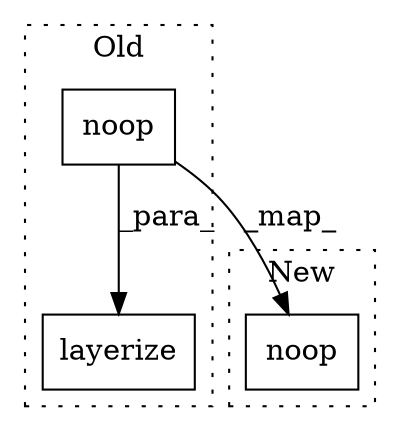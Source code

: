 digraph G {
subgraph cluster0 {
1 [label="noop" a="32" s="2099,2117" l="5,1" shape="box"];
3 [label="layerize" a="32" s="2090,2118" l="9,1" shape="box"];
label = "Old";
style="dotted";
}
subgraph cluster1 {
2 [label="noop" a="32" s="2033,2051" l="5,1" shape="box"];
label = "New";
style="dotted";
}
1 -> 2 [label="_map_"];
1 -> 3 [label="_para_"];
}